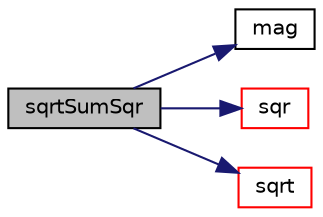 digraph "sqrtSumSqr"
{
  bgcolor="transparent";
  edge [fontname="Helvetica",fontsize="10",labelfontname="Helvetica",labelfontsize="10"];
  node [fontname="Helvetica",fontsize="10",shape=record];
  rankdir="LR";
  Node137758 [label="sqrtSumSqr",height=0.2,width=0.4,color="black", fillcolor="grey75", style="filled", fontcolor="black"];
  Node137758 -> Node137759 [color="midnightblue",fontsize="10",style="solid",fontname="Helvetica"];
  Node137759 [label="mag",height=0.2,width=0.4,color="black",URL="$a21851.html#a929da2a3fdcf3dacbbe0487d3a330dae"];
  Node137758 -> Node137760 [color="midnightblue",fontsize="10",style="solid",fontname="Helvetica"];
  Node137760 [label="sqr",height=0.2,width=0.4,color="red",URL="$a21851.html#a277dc11c581d53826ab5090b08f3b17b"];
  Node137758 -> Node137764 [color="midnightblue",fontsize="10",style="solid",fontname="Helvetica"];
  Node137764 [label="sqrt",height=0.2,width=0.4,color="red",URL="$a21851.html#a8616bd62eebf2342a80222fecb1bda71"];
}
